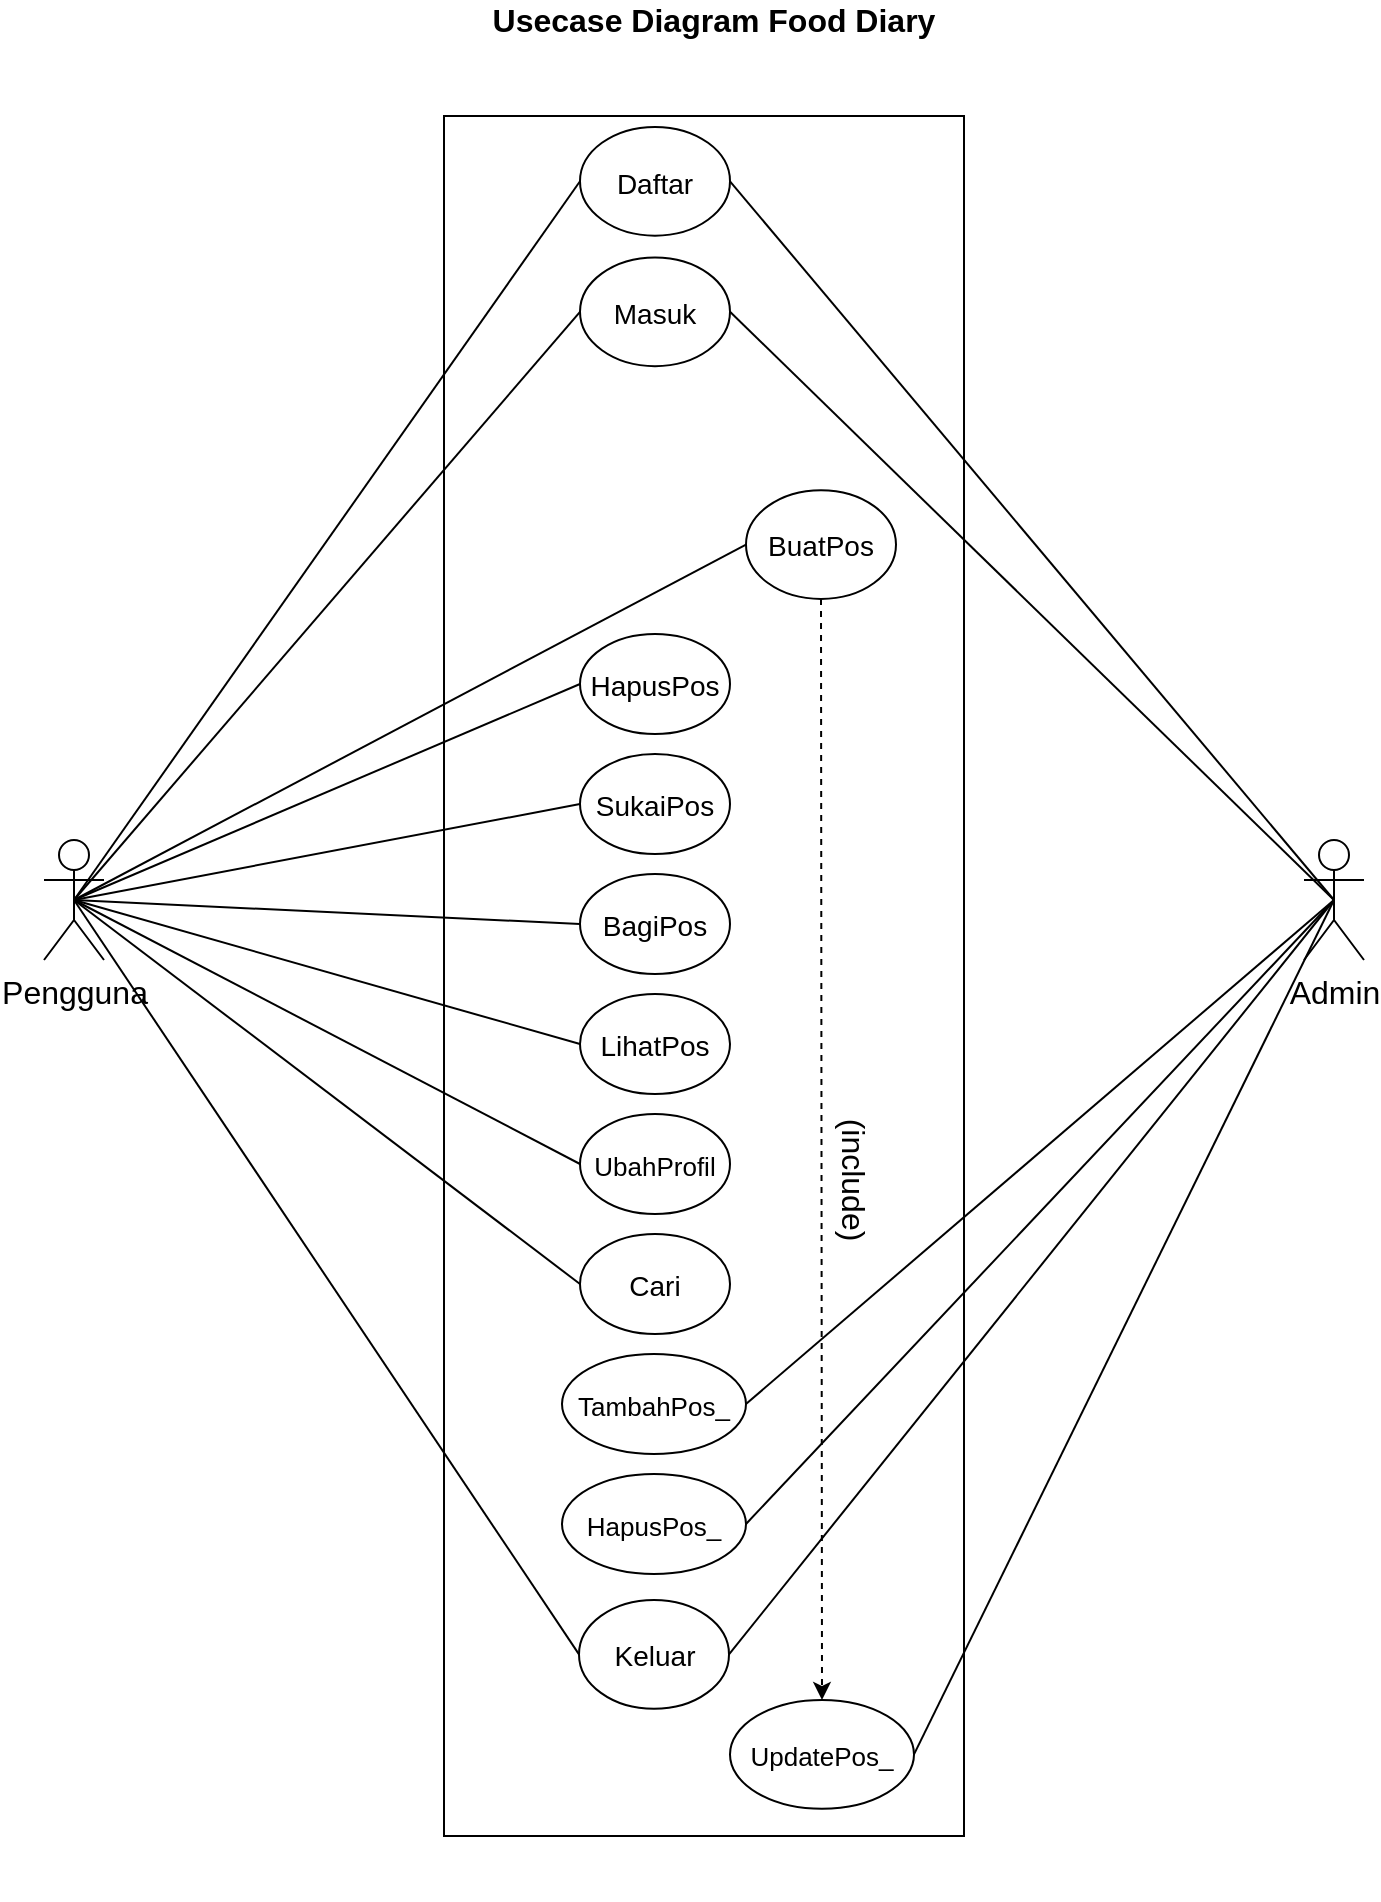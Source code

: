 <mxfile version="13.7.9" type="device" pages="2"><diagram id="OX_Ab652tZn_0sAQFdCh" name="Usecase Diagram"><mxGraphModel dx="1097" dy="689" grid="1" gridSize="10" guides="1" tooltips="1" connect="1" arrows="1" fold="1" page="1" pageScale="1" pageWidth="850" pageHeight="1100" math="0" shadow="0"><root><mxCell id="0"/><mxCell id="1" parent="0"/><mxCell id="lVG21Frlmm64qm3wLuKJ-1" value="Usecase Diagram Food Diary" style="text;html=1;strokeColor=none;fillColor=none;align=center;verticalAlign=middle;whiteSpace=wrap;rounded=0;fontStyle=1;fontSize=16;" parent="1" vertex="1"><mxGeometry x="305" y="75" width="250" height="20" as="geometry"/></mxCell><mxCell id="lVG21Frlmm64qm3wLuKJ-2" value="Pengguna" style="shape=umlActor;verticalLabelPosition=bottom;verticalAlign=top;html=1;outlineConnect=0;fontSize=16;" parent="1" vertex="1"><mxGeometry x="95" y="495" width="30" height="60" as="geometry"/></mxCell><mxCell id="lVG21Frlmm64qm3wLuKJ-3" value="Admin" style="shape=umlActor;verticalLabelPosition=bottom;verticalAlign=top;html=1;outlineConnect=0;fontSize=16;" parent="1" vertex="1"><mxGeometry x="725" y="495" width="30" height="60" as="geometry"/></mxCell><mxCell id="lVG21Frlmm64qm3wLuKJ-21" value="" style="group;fontStyle=0" parent="1" vertex="1" connectable="0"><mxGeometry x="295" y="133" width="260" height="892" as="geometry"/></mxCell><mxCell id="lVG21Frlmm64qm3wLuKJ-20" value="" style="rounded=0;whiteSpace=wrap;html=1;fontSize=16;" parent="lVG21Frlmm64qm3wLuKJ-21" vertex="1"><mxGeometry width="260" height="860" as="geometry"/></mxCell><mxCell id="lVG21Frlmm64qm3wLuKJ-4" value="&lt;font style=&quot;font-size: 14px&quot;&gt;Daftar&lt;/font&gt;" style="ellipse;whiteSpace=wrap;html=1;fontSize=16;" parent="lVG21Frlmm64qm3wLuKJ-21" vertex="1"><mxGeometry x="68" y="5.439" width="75" height="54.39" as="geometry"/></mxCell><mxCell id="lVG21Frlmm64qm3wLuKJ-5" value="&lt;font style=&quot;font-size: 14px&quot;&gt;Masuk&lt;/font&gt;" style="ellipse;whiteSpace=wrap;html=1;fontSize=16;" parent="lVG21Frlmm64qm3wLuKJ-21" vertex="1"><mxGeometry x="68" y="70.707" width="75" height="54.39" as="geometry"/></mxCell><mxCell id="lVG21Frlmm64qm3wLuKJ-6" value="&lt;font style=&quot;font-size: 14px&quot;&gt;BuatPos&lt;br&gt;&lt;/font&gt;" style="ellipse;whiteSpace=wrap;html=1;fontSize=16;" parent="lVG21Frlmm64qm3wLuKJ-21" vertex="1"><mxGeometry x="151" y="187.102" width="75" height="54.39" as="geometry"/></mxCell><mxCell id="lVG21Frlmm64qm3wLuKJ-16" value="&lt;font style=&quot;font-size: 14px&quot;&gt;Keluar&lt;/font&gt;" style="ellipse;whiteSpace=wrap;html=1;fontSize=16;" parent="lVG21Frlmm64qm3wLuKJ-21" vertex="1"><mxGeometry x="67.5" y="741.998" width="75" height="54.39" as="geometry"/></mxCell><mxCell id="lVG21Frlmm64qm3wLuKJ-15" value="&lt;font style=&quot;font-size: 13px&quot;&gt;UpdatePos_&lt;/font&gt;" style="ellipse;whiteSpace=wrap;html=1;fontSize=16;" parent="lVG21Frlmm64qm3wLuKJ-21" vertex="1"><mxGeometry x="143" y="791.996" width="92" height="54.39" as="geometry"/></mxCell><mxCell id="lVG21Frlmm64qm3wLuKJ-39" value="(include)" style="text;html=1;strokeColor=none;fillColor=none;align=center;verticalAlign=middle;whiteSpace=wrap;rounded=0;fontSize=16;rotation=90;" parent="lVG21Frlmm64qm3wLuKJ-21" vertex="1"><mxGeometry x="160" y="522" width="90" height="20" as="geometry"/></mxCell><mxCell id="lVG21Frlmm64qm3wLuKJ-43" value="" style="endArrow=classic;html=1;labelBackgroundColor=#FFFFFF;strokeColor=#000000;fontSize=16;dashed=1;entryX=0.5;entryY=0;entryDx=0;entryDy=0;exitX=0.5;exitY=1;exitDx=0;exitDy=0;" parent="lVG21Frlmm64qm3wLuKJ-21" source="lVG21Frlmm64qm3wLuKJ-6" target="lVG21Frlmm64qm3wLuKJ-15" edge="1"><mxGeometry width="50" height="50" relative="1" as="geometry"><mxPoint x="70" y="642" as="sourcePoint"/><mxPoint x="120" y="592" as="targetPoint"/></mxGeometry></mxCell><mxCell id="lVG21Frlmm64qm3wLuKJ-22" value="" style="endArrow=none;html=1;fontSize=16;exitX=0.5;exitY=0.5;exitDx=0;exitDy=0;exitPerimeter=0;entryX=0;entryY=0.5;entryDx=0;entryDy=0;" parent="1" source="lVG21Frlmm64qm3wLuKJ-2" target="lVG21Frlmm64qm3wLuKJ-4" edge="1"><mxGeometry width="50" height="50" relative="1" as="geometry"><mxPoint x="365" y="415" as="sourcePoint"/><mxPoint x="415" y="365" as="targetPoint"/></mxGeometry></mxCell><mxCell id="lVG21Frlmm64qm3wLuKJ-24" value="" style="endArrow=none;html=1;fontSize=16;exitX=0.5;exitY=0.5;exitDx=0;exitDy=0;exitPerimeter=0;entryX=0;entryY=0.5;entryDx=0;entryDy=0;" parent="1" source="lVG21Frlmm64qm3wLuKJ-2" target="lVG21Frlmm64qm3wLuKJ-5" edge="1"><mxGeometry width="50" height="50" relative="1" as="geometry"><mxPoint x="120" y="535" as="sourcePoint"/><mxPoint x="373" y="173" as="targetPoint"/></mxGeometry></mxCell><mxCell id="lVG21Frlmm64qm3wLuKJ-25" value="" style="endArrow=none;html=1;fontSize=16;exitX=0.5;exitY=0.5;exitDx=0;exitDy=0;exitPerimeter=0;entryX=0;entryY=0.5;entryDx=0;entryDy=0;" parent="1" source="lVG21Frlmm64qm3wLuKJ-2" target="lVG21Frlmm64qm3wLuKJ-6" edge="1"><mxGeometry width="50" height="50" relative="1" as="geometry"><mxPoint x="130" y="545" as="sourcePoint"/><mxPoint x="383" y="183" as="targetPoint"/></mxGeometry></mxCell><mxCell id="lVG21Frlmm64qm3wLuKJ-7" value="&lt;font style=&quot;font-size: 14px&quot;&gt;HapusPos&lt;/font&gt;" style="ellipse;whiteSpace=wrap;html=1;fontSize=16;" parent="1" vertex="1"><mxGeometry x="363" y="392" width="75" height="50" as="geometry"/></mxCell><mxCell id="lVG21Frlmm64qm3wLuKJ-8" value="&lt;font style=&quot;font-size: 14px&quot;&gt;SukaiPos&lt;/font&gt;" style="ellipse;whiteSpace=wrap;html=1;fontSize=16;" parent="1" vertex="1"><mxGeometry x="363" y="452" width="75" height="50" as="geometry"/></mxCell><mxCell id="lVG21Frlmm64qm3wLuKJ-9" value="&lt;font style=&quot;font-size: 14px&quot;&gt;BagiPos&lt;/font&gt;" style="ellipse;whiteSpace=wrap;html=1;fontSize=16;" parent="1" vertex="1"><mxGeometry x="363" y="512" width="75" height="50" as="geometry"/></mxCell><mxCell id="lVG21Frlmm64qm3wLuKJ-10" value="&lt;font style=&quot;font-size: 14px&quot;&gt;LihatPos&lt;/font&gt;" style="ellipse;whiteSpace=wrap;html=1;fontSize=16;" parent="1" vertex="1"><mxGeometry x="363" y="572" width="75" height="50" as="geometry"/></mxCell><mxCell id="lVG21Frlmm64qm3wLuKJ-11" value="&lt;font style=&quot;font-size: 13px&quot;&gt;UbahProfil&lt;/font&gt;" style="ellipse;whiteSpace=wrap;html=1;fontSize=16;" parent="1" vertex="1"><mxGeometry x="363" y="632" width="75" height="50" as="geometry"/></mxCell><mxCell id="lVG21Frlmm64qm3wLuKJ-12" value="&lt;font style=&quot;font-size: 14px&quot;&gt;Cari&lt;/font&gt;" style="ellipse;whiteSpace=wrap;html=1;fontSize=16;" parent="1" vertex="1"><mxGeometry x="363" y="692" width="75" height="50" as="geometry"/></mxCell><mxCell id="lVG21Frlmm64qm3wLuKJ-13" value="&lt;font style=&quot;font-size: 13px&quot;&gt;TambahPos_&lt;/font&gt;" style="ellipse;whiteSpace=wrap;html=1;fontSize=16;" parent="1" vertex="1"><mxGeometry x="354" y="752" width="92" height="50" as="geometry"/></mxCell><mxCell id="lVG21Frlmm64qm3wLuKJ-14" value="&lt;font style=&quot;font-size: 13px&quot;&gt;HapusPos_&lt;/font&gt;" style="ellipse;whiteSpace=wrap;html=1;fontSize=16;" parent="1" vertex="1"><mxGeometry x="354" y="812" width="92" height="50" as="geometry"/></mxCell><mxCell id="lVG21Frlmm64qm3wLuKJ-26" value="" style="endArrow=none;html=1;fontSize=16;exitX=0.5;exitY=0.5;exitDx=0;exitDy=0;exitPerimeter=0;entryX=0;entryY=0.5;entryDx=0;entryDy=0;" parent="1" source="lVG21Frlmm64qm3wLuKJ-2" target="lVG21Frlmm64qm3wLuKJ-7" edge="1"><mxGeometry width="50" height="50" relative="1" as="geometry"><mxPoint x="120" y="535" as="sourcePoint"/><mxPoint x="456" y="293" as="targetPoint"/></mxGeometry></mxCell><mxCell id="lVG21Frlmm64qm3wLuKJ-27" value="" style="endArrow=none;html=1;fontSize=16;exitX=0.5;exitY=0.5;exitDx=0;exitDy=0;exitPerimeter=0;entryX=0;entryY=0.5;entryDx=0;entryDy=0;" parent="1" source="lVG21Frlmm64qm3wLuKJ-2" target="lVG21Frlmm64qm3wLuKJ-8" edge="1"><mxGeometry width="50" height="50" relative="1" as="geometry"><mxPoint x="120" y="535" as="sourcePoint"/><mxPoint x="373" y="380" as="targetPoint"/></mxGeometry></mxCell><mxCell id="lVG21Frlmm64qm3wLuKJ-28" value="" style="endArrow=none;html=1;fontSize=16;exitX=0.5;exitY=0.5;exitDx=0;exitDy=0;exitPerimeter=0;entryX=0;entryY=0.5;entryDx=0;entryDy=0;" parent="1" source="lVG21Frlmm64qm3wLuKJ-2" target="lVG21Frlmm64qm3wLuKJ-9" edge="1"><mxGeometry width="50" height="50" relative="1" as="geometry"><mxPoint x="130" y="545" as="sourcePoint"/><mxPoint x="383" y="390" as="targetPoint"/></mxGeometry></mxCell><mxCell id="lVG21Frlmm64qm3wLuKJ-29" value="" style="endArrow=none;html=1;fontSize=16;exitX=0.5;exitY=0.5;exitDx=0;exitDy=0;exitPerimeter=0;entryX=0;entryY=0.5;entryDx=0;entryDy=0;" parent="1" source="lVG21Frlmm64qm3wLuKJ-2" target="lVG21Frlmm64qm3wLuKJ-10" edge="1"><mxGeometry width="50" height="50" relative="1" as="geometry"><mxPoint x="140" y="555" as="sourcePoint"/><mxPoint x="393" y="400" as="targetPoint"/></mxGeometry></mxCell><mxCell id="lVG21Frlmm64qm3wLuKJ-30" value="" style="endArrow=none;html=1;fontSize=16;exitX=0.5;exitY=0.5;exitDx=0;exitDy=0;exitPerimeter=0;entryX=0;entryY=0.5;entryDx=0;entryDy=0;" parent="1" source="lVG21Frlmm64qm3wLuKJ-2" target="lVG21Frlmm64qm3wLuKJ-11" edge="1"><mxGeometry width="50" height="50" relative="1" as="geometry"><mxPoint x="150" y="565" as="sourcePoint"/><mxPoint x="403" y="410" as="targetPoint"/></mxGeometry></mxCell><mxCell id="lVG21Frlmm64qm3wLuKJ-31" value="" style="endArrow=none;html=1;fontSize=16;exitX=0.5;exitY=0.5;exitDx=0;exitDy=0;exitPerimeter=0;entryX=0;entryY=0.5;entryDx=0;entryDy=0;" parent="1" source="lVG21Frlmm64qm3wLuKJ-2" target="lVG21Frlmm64qm3wLuKJ-12" edge="1"><mxGeometry width="50" height="50" relative="1" as="geometry"><mxPoint x="160" y="575" as="sourcePoint"/><mxPoint x="413" y="420" as="targetPoint"/></mxGeometry></mxCell><mxCell id="lVG21Frlmm64qm3wLuKJ-32" value="" style="endArrow=none;html=1;fontSize=16;exitX=1;exitY=0.5;exitDx=0;exitDy=0;entryX=0.5;entryY=0.5;entryDx=0;entryDy=0;entryPerimeter=0;" parent="1" source="lVG21Frlmm64qm3wLuKJ-13" target="lVG21Frlmm64qm3wLuKJ-3" edge="1"><mxGeometry width="50" height="50" relative="1" as="geometry"><mxPoint x="170" y="585" as="sourcePoint"/><mxPoint x="423" y="430" as="targetPoint"/></mxGeometry></mxCell><mxCell id="lVG21Frlmm64qm3wLuKJ-33" value="" style="endArrow=none;html=1;fontSize=16;exitX=1;exitY=0.5;exitDx=0;exitDy=0;entryX=0.5;entryY=0.5;entryDx=0;entryDy=0;entryPerimeter=0;" parent="1" source="lVG21Frlmm64qm3wLuKJ-14" target="lVG21Frlmm64qm3wLuKJ-3" edge="1"><mxGeometry width="50" height="50" relative="1" as="geometry"><mxPoint x="456.0" y="740" as="sourcePoint"/><mxPoint x="750.0" y="535" as="targetPoint"/></mxGeometry></mxCell><mxCell id="lVG21Frlmm64qm3wLuKJ-34" value="" style="endArrow=none;html=1;fontSize=16;exitX=1;exitY=0.5;exitDx=0;exitDy=0;entryX=0.5;entryY=0.5;entryDx=0;entryDy=0;entryPerimeter=0;" parent="1" source="lVG21Frlmm64qm3wLuKJ-15" target="lVG21Frlmm64qm3wLuKJ-3" edge="1"><mxGeometry width="50" height="50" relative="1" as="geometry"><mxPoint x="466.0" y="750" as="sourcePoint"/><mxPoint x="760.0" y="545" as="targetPoint"/></mxGeometry></mxCell><mxCell id="lVG21Frlmm64qm3wLuKJ-35" value="" style="endArrow=none;html=1;fontSize=16;exitX=1;exitY=0.5;exitDx=0;exitDy=0;entryX=0.5;entryY=0.5;entryDx=0;entryDy=0;entryPerimeter=0;" parent="1" source="lVG21Frlmm64qm3wLuKJ-16" target="lVG21Frlmm64qm3wLuKJ-3" edge="1"><mxGeometry width="50" height="50" relative="1" as="geometry"><mxPoint x="476.0" y="760" as="sourcePoint"/><mxPoint x="770.0" y="555" as="targetPoint"/></mxGeometry></mxCell><mxCell id="lVG21Frlmm64qm3wLuKJ-36" value="" style="endArrow=none;html=1;fontSize=16;exitX=0.5;exitY=0.5;exitDx=0;exitDy=0;exitPerimeter=0;entryX=0;entryY=0.5;entryDx=0;entryDy=0;" parent="1" source="lVG21Frlmm64qm3wLuKJ-2" target="lVG21Frlmm64qm3wLuKJ-16" edge="1"><mxGeometry width="50" height="50" relative="1" as="geometry"><mxPoint x="120" y="535" as="sourcePoint"/><mxPoint x="373" y="680" as="targetPoint"/></mxGeometry></mxCell><mxCell id="lVG21Frlmm64qm3wLuKJ-37" value="" style="endArrow=none;html=1;fontSize=16;exitX=1;exitY=0.5;exitDx=0;exitDy=0;entryX=0.5;entryY=0.5;entryDx=0;entryDy=0;entryPerimeter=0;" parent="1" source="lVG21Frlmm64qm3wLuKJ-4" target="lVG21Frlmm64qm3wLuKJ-3" edge="1"><mxGeometry width="50" height="50" relative="1" as="geometry"><mxPoint x="130" y="545" as="sourcePoint"/><mxPoint x="383" y="690" as="targetPoint"/></mxGeometry></mxCell><mxCell id="lVG21Frlmm64qm3wLuKJ-38" value="" style="endArrow=none;html=1;fontSize=16;exitX=1;exitY=0.5;exitDx=0;exitDy=0;entryX=0.5;entryY=0.5;entryDx=0;entryDy=0;entryPerimeter=0;" parent="1" source="lVG21Frlmm64qm3wLuKJ-5" target="lVG21Frlmm64qm3wLuKJ-3" edge="1"><mxGeometry width="50" height="50" relative="1" as="geometry"><mxPoint x="140" y="555" as="sourcePoint"/><mxPoint x="393" y="700" as="targetPoint"/></mxGeometry></mxCell></root></mxGraphModel></diagram><diagram id="Swt--JbX_JIW1isSuft8" name="AD_Daftar"><mxGraphModel dx="768" dy="482" grid="1" gridSize="10" guides="1" tooltips="1" connect="1" arrows="1" fold="1" page="1" pageScale="1" pageWidth="850" pageHeight="1100" math="0" shadow="0"><root><mxCell id="tA1Zhob3pB8uYSR_Thnr-0"/><mxCell id="tA1Zhob3pB8uYSR_Thnr-1" parent="tA1Zhob3pB8uYSR_Thnr-0"/><mxCell id="JAGUh9tUcR7ox5btbPYH-14" value="" style="group" vertex="1" connectable="0" parent="tA1Zhob3pB8uYSR_Thnr-1"><mxGeometry x="10" y="10" width="451.44" height="380" as="geometry"/></mxCell><mxCell id="tA1Zhob3pB8uYSR_Thnr-2" value="Daftar" style="swimlane;html=1;childLayout=stackLayout;resizeParent=1;resizeParentMax=0;startSize=20;fontSize=16;" parent="JAGUh9tUcR7ox5btbPYH-14" vertex="1"><mxGeometry width="431.44" height="330" as="geometry"/></mxCell><mxCell id="tA1Zhob3pB8uYSR_Thnr-4" value="User" style="swimlane;html=1;startSize=20;" parent="tA1Zhob3pB8uYSR_Thnr-2" vertex="1"><mxGeometry y="20" width="210" height="310" as="geometry"/></mxCell><mxCell id="JAGUh9tUcR7ox5btbPYH-6" value="&lt;font style=&quot;font-size: 11px&quot;&gt;Memasukkan biodata yang diminta oleh sistem&lt;/font&gt;" style="ellipse;whiteSpace=wrap;html=1;align=center;strokeColor=#000000;fillColor=#FFFFFF;" vertex="1" parent="tA1Zhob3pB8uYSR_Thnr-4"><mxGeometry x="28.75" y="75" width="152.5" height="61" as="geometry"/></mxCell><mxCell id="JAGUh9tUcR7ox5btbPYH-3" value="" style="edgeStyle=orthogonalEdgeStyle;html=1;verticalAlign=bottom;endArrow=open;endSize=8;entryX=0.5;entryY=0;entryDx=0;entryDy=0;" edge="1" source="JAGUh9tUcR7ox5btbPYH-2" parent="tA1Zhob3pB8uYSR_Thnr-4" target="JAGUh9tUcR7ox5btbPYH-6"><mxGeometry relative="1" as="geometry"><mxPoint x="105" y="75" as="targetPoint"/></mxGeometry></mxCell><mxCell id="JAGUh9tUcR7ox5btbPYH-2" value="" style="ellipse;html=1;shape=startState;fillColor=#000000;" vertex="1" parent="tA1Zhob3pB8uYSR_Thnr-4"><mxGeometry x="90" y="25" width="30" height="30" as="geometry"/></mxCell><mxCell id="tA1Zhob3pB8uYSR_Thnr-5" value="Sistem" style="swimlane;html=1;startSize=20;" parent="tA1Zhob3pB8uYSR_Thnr-2" vertex="1"><mxGeometry x="210" y="20" width="221.44" height="310" as="geometry"/></mxCell><mxCell id="JAGUh9tUcR7ox5btbPYH-13" style="edgeStyle=orthogonalEdgeStyle;rounded=0;orthogonalLoop=1;jettySize=auto;html=1;entryX=0.5;entryY=0;entryDx=0;entryDy=0;strokeColor=#000000;" edge="1" parent="tA1Zhob3pB8uYSR_Thnr-5" source="JAGUh9tUcR7ox5btbPYH-9" target="JAGUh9tUcR7ox5btbPYH-12"><mxGeometry relative="1" as="geometry"/></mxCell><mxCell id="JAGUh9tUcR7ox5btbPYH-9" value="&lt;span style=&quot;font-size: 11px&quot;&gt;Menampilkan halaman beranda Food Diary&lt;/span&gt;" style="ellipse;whiteSpace=wrap;html=1;align=center;strokeColor=#000000;fillColor=#FFFFFF;" vertex="1" parent="tA1Zhob3pB8uYSR_Thnr-5"><mxGeometry x="43.5" y="175" width="152.5" height="61" as="geometry"/></mxCell><mxCell id="JAGUh9tUcR7ox5btbPYH-11" style="edgeStyle=orthogonalEdgeStyle;rounded=0;orthogonalLoop=1;jettySize=auto;html=1;strokeColor=#000000;" edge="1" parent="tA1Zhob3pB8uYSR_Thnr-5" source="JAGUh9tUcR7ox5btbPYH-8" target="JAGUh9tUcR7ox5btbPYH-9"><mxGeometry relative="1" as="geometry"/></mxCell><mxCell id="JAGUh9tUcR7ox5btbPYH-8" value="&lt;span style=&quot;font-size: 11px&quot;&gt;Menyimpan biodata user&lt;/span&gt;" style="ellipse;whiteSpace=wrap;html=1;align=center;strokeColor=#000000;fillColor=#FFFFFF;" vertex="1" parent="tA1Zhob3pB8uYSR_Thnr-5"><mxGeometry x="43.5" y="75" width="152.5" height="61" as="geometry"/></mxCell><mxCell id="JAGUh9tUcR7ox5btbPYH-12" value="" style="ellipse;html=1;shape=endState;fillColor=#000000;" vertex="1" parent="tA1Zhob3pB8uYSR_Thnr-5"><mxGeometry x="104.75" y="275" width="30" height="30" as="geometry"/></mxCell><mxCell id="JAGUh9tUcR7ox5btbPYH-10" style="edgeStyle=orthogonalEdgeStyle;rounded=0;orthogonalLoop=1;jettySize=auto;html=1;entryX=0;entryY=0.5;entryDx=0;entryDy=0;strokeColor=#000000;" edge="1" parent="tA1Zhob3pB8uYSR_Thnr-2" source="JAGUh9tUcR7ox5btbPYH-6" target="JAGUh9tUcR7ox5btbPYH-8"><mxGeometry relative="1" as="geometry"/></mxCell></root></mxGraphModel></diagram></mxfile>